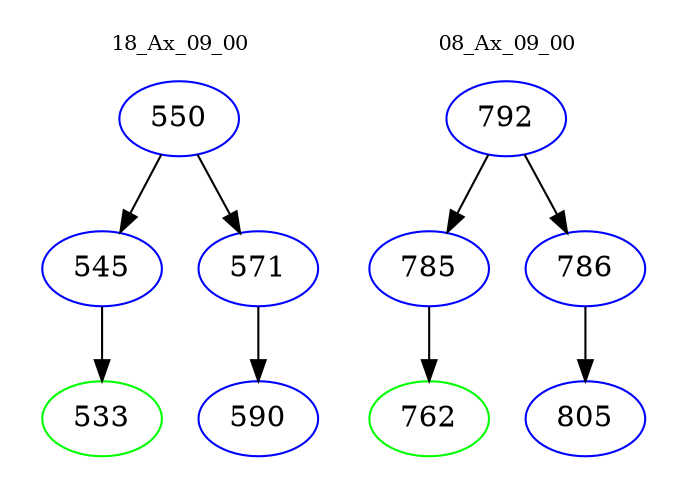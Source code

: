 digraph{
subgraph cluster_0 {
color = white
label = "18_Ax_09_00";
fontsize=10;
T0_550 [label="550", color="blue"]
T0_550 -> T0_545 [color="black"]
T0_545 [label="545", color="blue"]
T0_545 -> T0_533 [color="black"]
T0_533 [label="533", color="green"]
T0_550 -> T0_571 [color="black"]
T0_571 [label="571", color="blue"]
T0_571 -> T0_590 [color="black"]
T0_590 [label="590", color="blue"]
}
subgraph cluster_1 {
color = white
label = "08_Ax_09_00";
fontsize=10;
T1_792 [label="792", color="blue"]
T1_792 -> T1_785 [color="black"]
T1_785 [label="785", color="blue"]
T1_785 -> T1_762 [color="black"]
T1_762 [label="762", color="green"]
T1_792 -> T1_786 [color="black"]
T1_786 [label="786", color="blue"]
T1_786 -> T1_805 [color="black"]
T1_805 [label="805", color="blue"]
}
}
